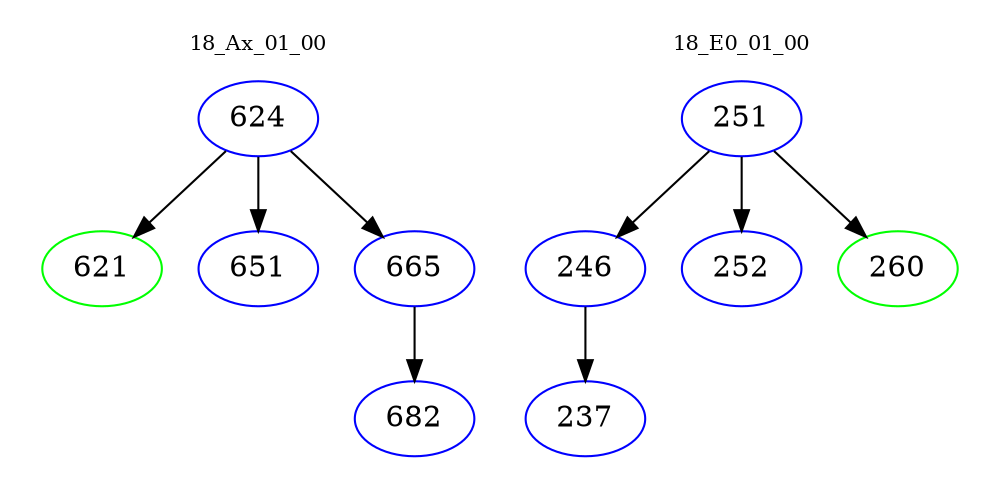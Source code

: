 digraph{
subgraph cluster_0 {
color = white
label = "18_Ax_01_00";
fontsize=10;
T0_624 [label="624", color="blue"]
T0_624 -> T0_621 [color="black"]
T0_621 [label="621", color="green"]
T0_624 -> T0_651 [color="black"]
T0_651 [label="651", color="blue"]
T0_624 -> T0_665 [color="black"]
T0_665 [label="665", color="blue"]
T0_665 -> T0_682 [color="black"]
T0_682 [label="682", color="blue"]
}
subgraph cluster_1 {
color = white
label = "18_E0_01_00";
fontsize=10;
T1_251 [label="251", color="blue"]
T1_251 -> T1_246 [color="black"]
T1_246 [label="246", color="blue"]
T1_246 -> T1_237 [color="black"]
T1_237 [label="237", color="blue"]
T1_251 -> T1_252 [color="black"]
T1_252 [label="252", color="blue"]
T1_251 -> T1_260 [color="black"]
T1_260 [label="260", color="green"]
}
}
